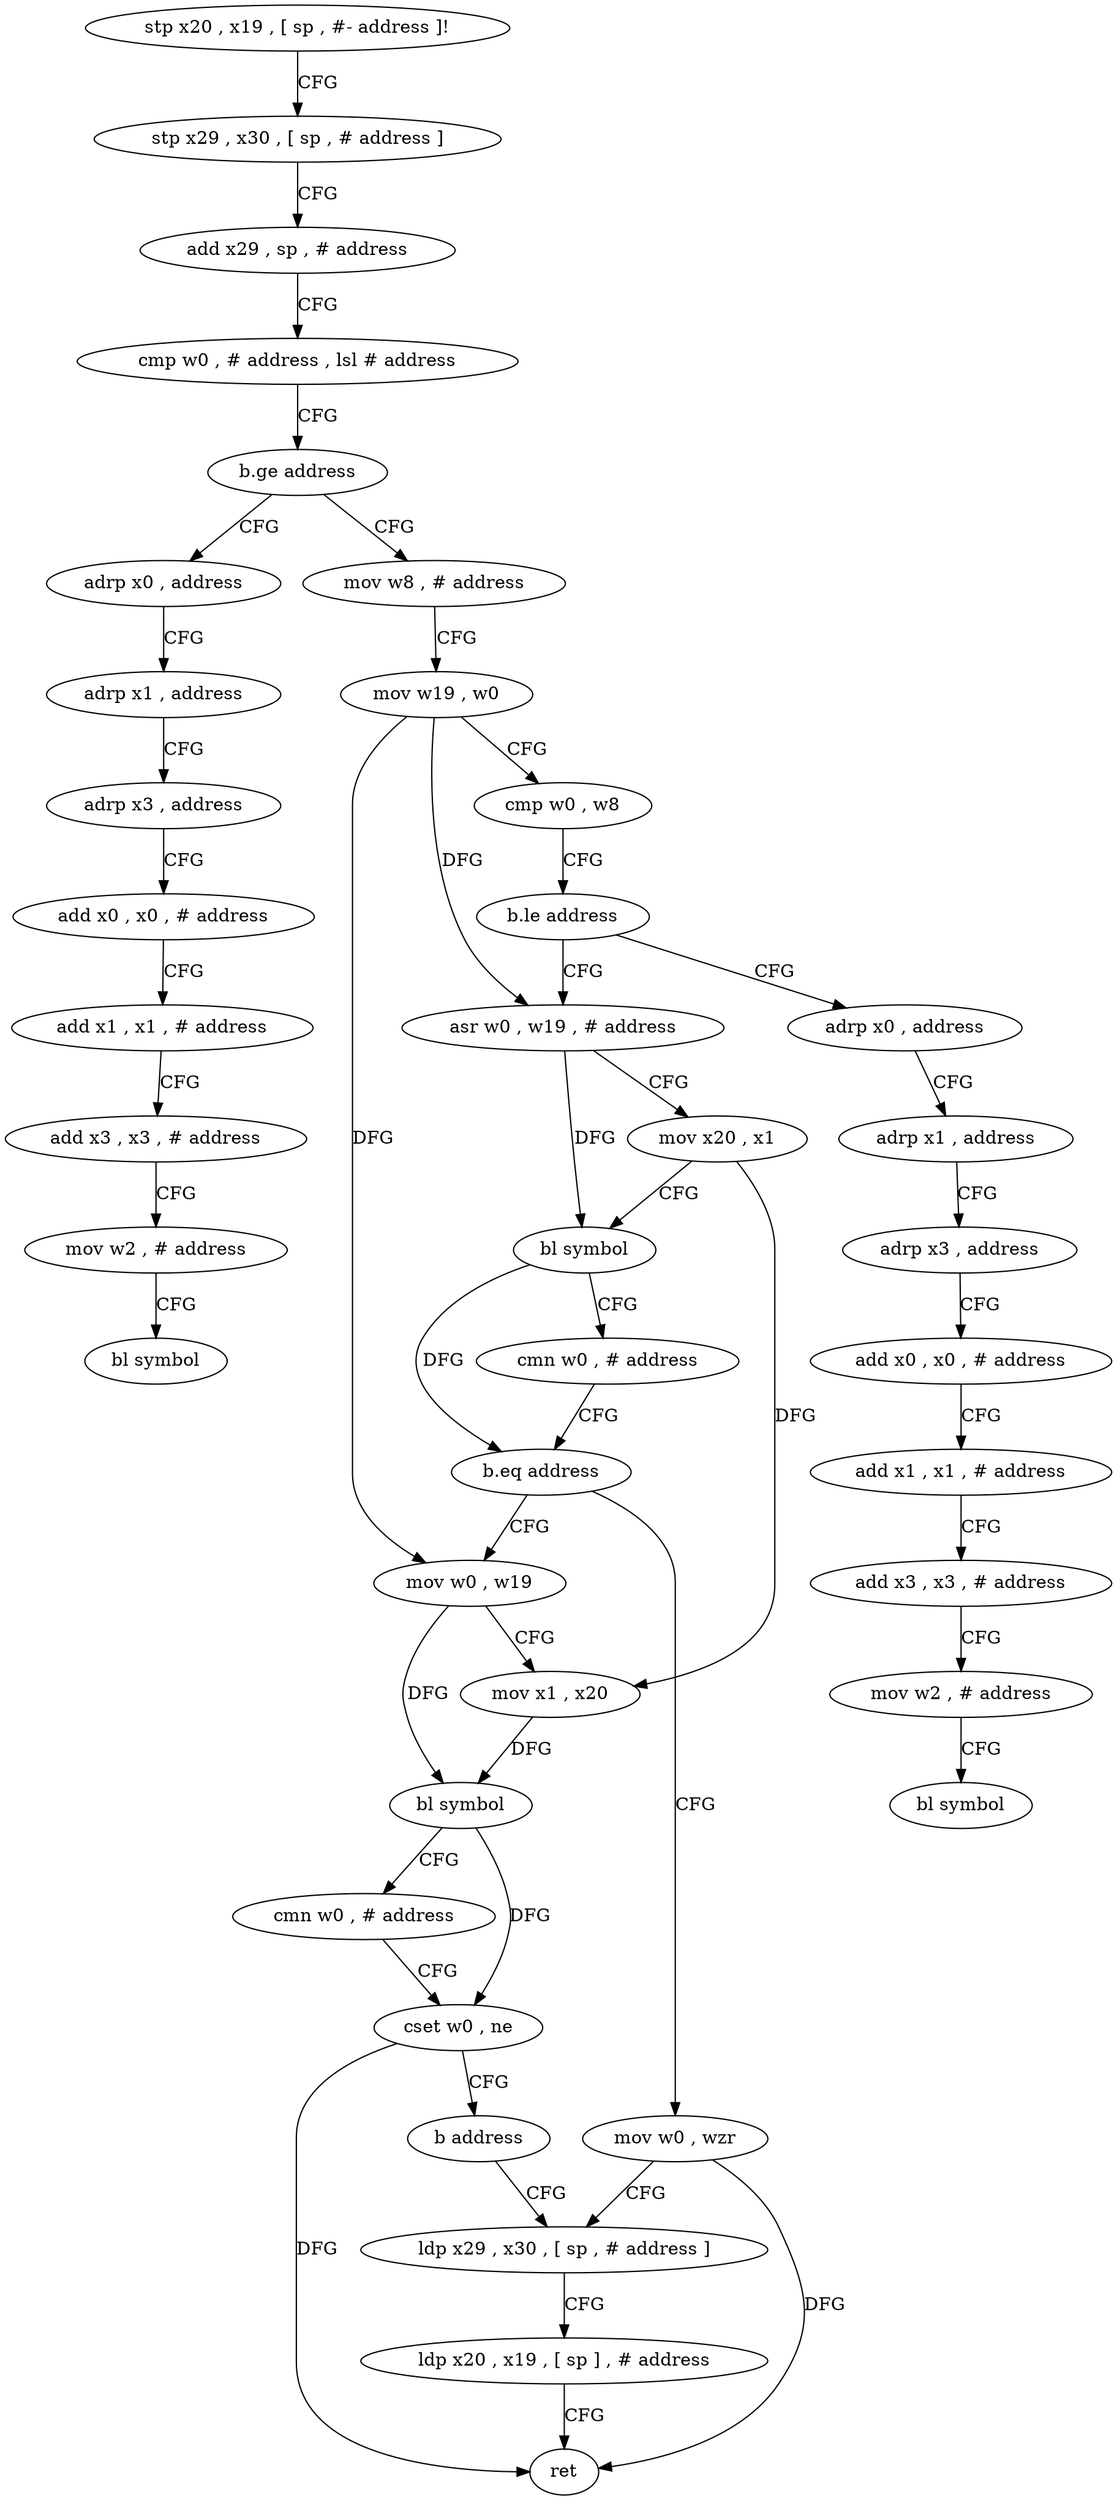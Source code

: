 digraph "func" {
"4200968" [label = "stp x20 , x19 , [ sp , #- address ]!" ]
"4200972" [label = "stp x29 , x30 , [ sp , # address ]" ]
"4200976" [label = "add x29 , sp , # address" ]
"4200980" [label = "cmp w0 , # address , lsl # address" ]
"4200984" [label = "b.ge address" ]
"4201064" [label = "adrp x0 , address" ]
"4200988" [label = "mov w8 , # address" ]
"4201068" [label = "adrp x1 , address" ]
"4201072" [label = "adrp x3 , address" ]
"4201076" [label = "add x0 , x0 , # address" ]
"4201080" [label = "add x1 , x1 , # address" ]
"4201084" [label = "add x3 , x3 , # address" ]
"4201088" [label = "mov w2 , # address" ]
"4201092" [label = "bl symbol" ]
"4200992" [label = "mov w19 , w0" ]
"4200996" [label = "cmp w0 , w8" ]
"4201000" [label = "b.le address" ]
"4201096" [label = "adrp x0 , address" ]
"4201004" [label = "asr w0 , w19 , # address" ]
"4201100" [label = "adrp x1 , address" ]
"4201104" [label = "adrp x3 , address" ]
"4201108" [label = "add x0 , x0 , # address" ]
"4201112" [label = "add x1 , x1 , # address" ]
"4201116" [label = "add x3 , x3 , # address" ]
"4201120" [label = "mov w2 , # address" ]
"4201124" [label = "bl symbol" ]
"4201008" [label = "mov x20 , x1" ]
"4201012" [label = "bl symbol" ]
"4201016" [label = "cmn w0 , # address" ]
"4201020" [label = "b.eq address" ]
"4201048" [label = "mov w0 , wzr" ]
"4201024" [label = "mov w0 , w19" ]
"4201052" [label = "ldp x29 , x30 , [ sp , # address ]" ]
"4201028" [label = "mov x1 , x20" ]
"4201032" [label = "bl symbol" ]
"4201036" [label = "cmn w0 , # address" ]
"4201040" [label = "cset w0 , ne" ]
"4201044" [label = "b address" ]
"4201056" [label = "ldp x20 , x19 , [ sp ] , # address" ]
"4201060" [label = "ret" ]
"4200968" -> "4200972" [ label = "CFG" ]
"4200972" -> "4200976" [ label = "CFG" ]
"4200976" -> "4200980" [ label = "CFG" ]
"4200980" -> "4200984" [ label = "CFG" ]
"4200984" -> "4201064" [ label = "CFG" ]
"4200984" -> "4200988" [ label = "CFG" ]
"4201064" -> "4201068" [ label = "CFG" ]
"4200988" -> "4200992" [ label = "CFG" ]
"4201068" -> "4201072" [ label = "CFG" ]
"4201072" -> "4201076" [ label = "CFG" ]
"4201076" -> "4201080" [ label = "CFG" ]
"4201080" -> "4201084" [ label = "CFG" ]
"4201084" -> "4201088" [ label = "CFG" ]
"4201088" -> "4201092" [ label = "CFG" ]
"4200992" -> "4200996" [ label = "CFG" ]
"4200992" -> "4201004" [ label = "DFG" ]
"4200992" -> "4201024" [ label = "DFG" ]
"4200996" -> "4201000" [ label = "CFG" ]
"4201000" -> "4201096" [ label = "CFG" ]
"4201000" -> "4201004" [ label = "CFG" ]
"4201096" -> "4201100" [ label = "CFG" ]
"4201004" -> "4201008" [ label = "CFG" ]
"4201004" -> "4201012" [ label = "DFG" ]
"4201100" -> "4201104" [ label = "CFG" ]
"4201104" -> "4201108" [ label = "CFG" ]
"4201108" -> "4201112" [ label = "CFG" ]
"4201112" -> "4201116" [ label = "CFG" ]
"4201116" -> "4201120" [ label = "CFG" ]
"4201120" -> "4201124" [ label = "CFG" ]
"4201008" -> "4201012" [ label = "CFG" ]
"4201008" -> "4201028" [ label = "DFG" ]
"4201012" -> "4201016" [ label = "CFG" ]
"4201012" -> "4201020" [ label = "DFG" ]
"4201016" -> "4201020" [ label = "CFG" ]
"4201020" -> "4201048" [ label = "CFG" ]
"4201020" -> "4201024" [ label = "CFG" ]
"4201048" -> "4201052" [ label = "CFG" ]
"4201048" -> "4201060" [ label = "DFG" ]
"4201024" -> "4201028" [ label = "CFG" ]
"4201024" -> "4201032" [ label = "DFG" ]
"4201052" -> "4201056" [ label = "CFG" ]
"4201028" -> "4201032" [ label = "DFG" ]
"4201032" -> "4201036" [ label = "CFG" ]
"4201032" -> "4201040" [ label = "DFG" ]
"4201036" -> "4201040" [ label = "CFG" ]
"4201040" -> "4201044" [ label = "CFG" ]
"4201040" -> "4201060" [ label = "DFG" ]
"4201044" -> "4201052" [ label = "CFG" ]
"4201056" -> "4201060" [ label = "CFG" ]
}
